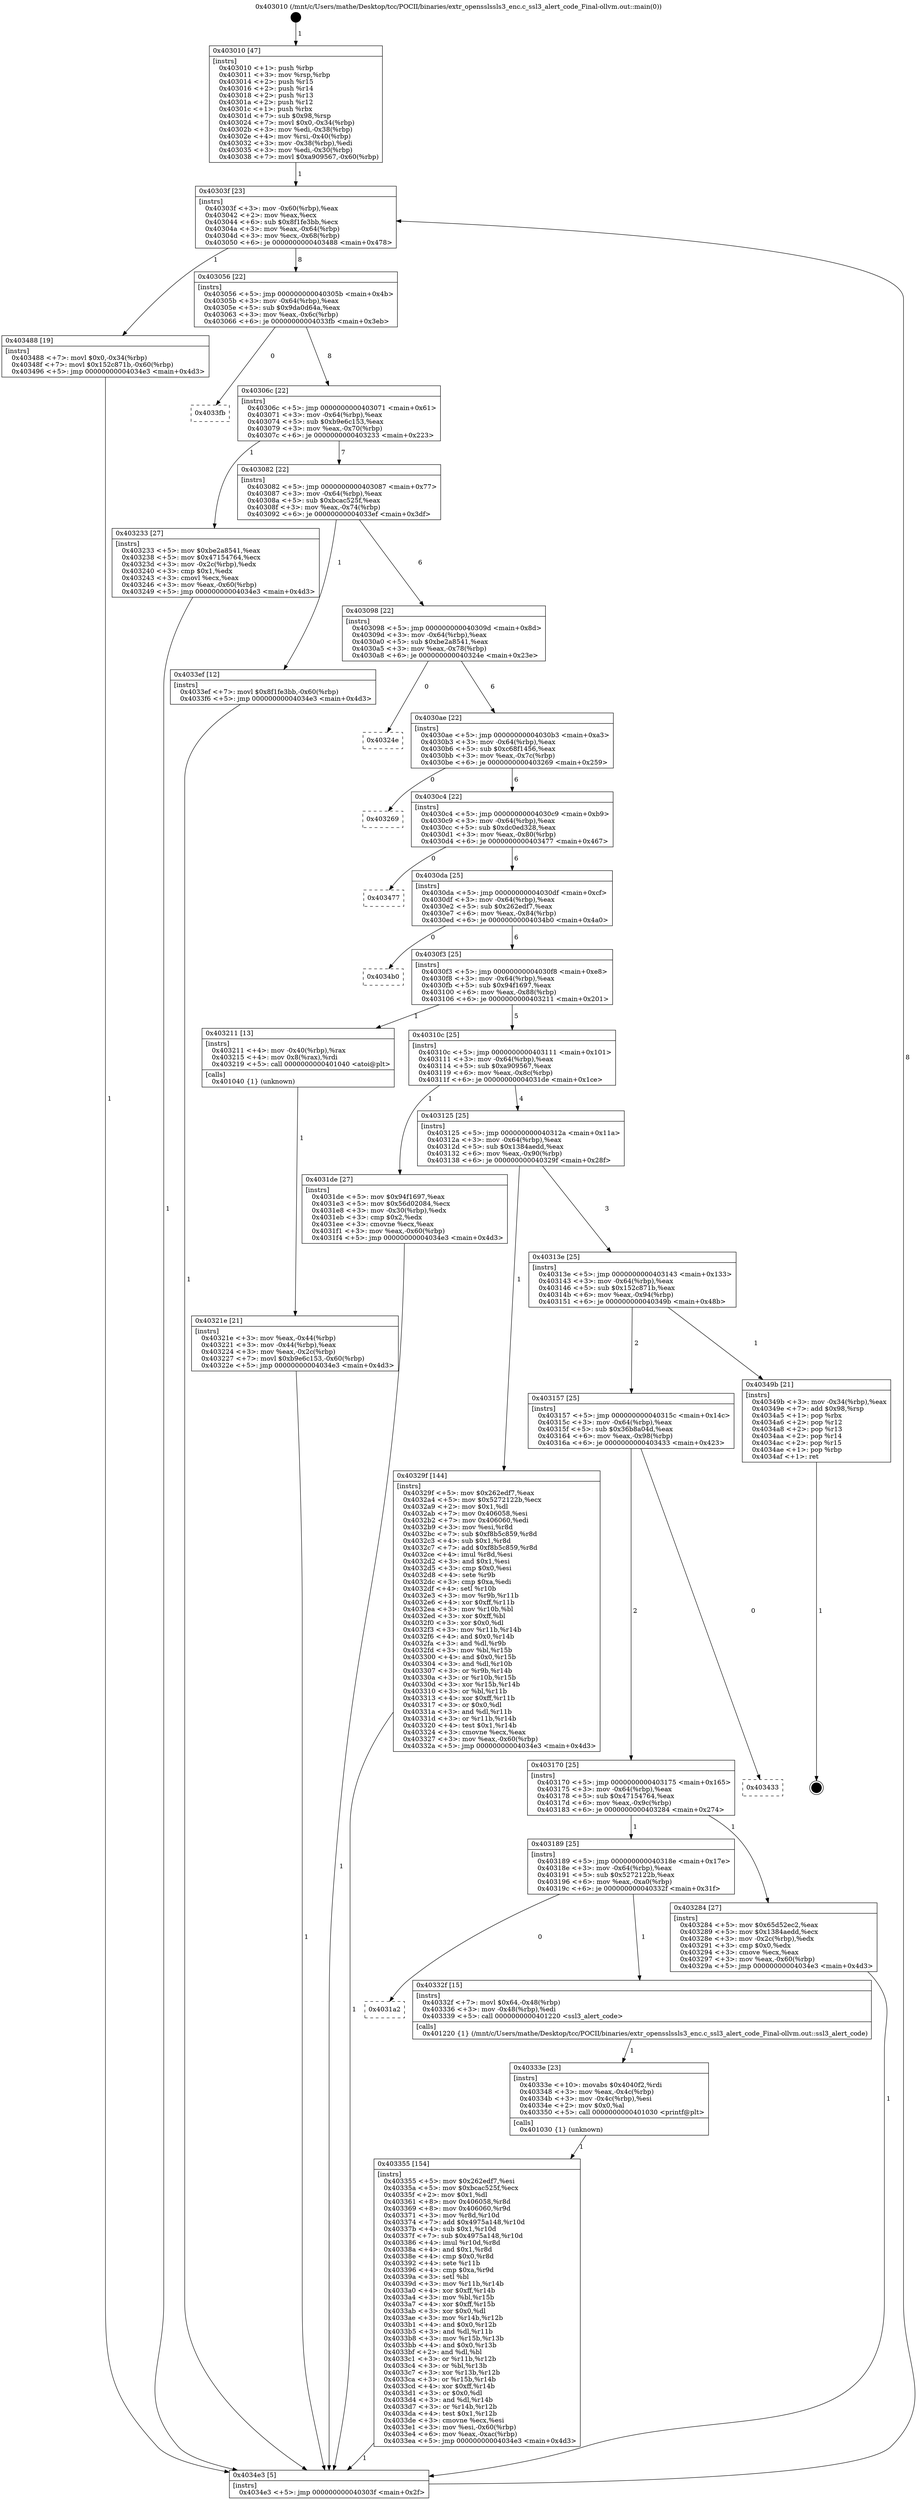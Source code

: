 digraph "0x403010" {
  label = "0x403010 (/mnt/c/Users/mathe/Desktop/tcc/POCII/binaries/extr_opensslssls3_enc.c_ssl3_alert_code_Final-ollvm.out::main(0))"
  labelloc = "t"
  node[shape=record]

  Entry [label="",width=0.3,height=0.3,shape=circle,fillcolor=black,style=filled]
  "0x40303f" [label="{
     0x40303f [23]\l
     | [instrs]\l
     &nbsp;&nbsp;0x40303f \<+3\>: mov -0x60(%rbp),%eax\l
     &nbsp;&nbsp;0x403042 \<+2\>: mov %eax,%ecx\l
     &nbsp;&nbsp;0x403044 \<+6\>: sub $0x8f1fe3bb,%ecx\l
     &nbsp;&nbsp;0x40304a \<+3\>: mov %eax,-0x64(%rbp)\l
     &nbsp;&nbsp;0x40304d \<+3\>: mov %ecx,-0x68(%rbp)\l
     &nbsp;&nbsp;0x403050 \<+6\>: je 0000000000403488 \<main+0x478\>\l
  }"]
  "0x403488" [label="{
     0x403488 [19]\l
     | [instrs]\l
     &nbsp;&nbsp;0x403488 \<+7\>: movl $0x0,-0x34(%rbp)\l
     &nbsp;&nbsp;0x40348f \<+7\>: movl $0x152c871b,-0x60(%rbp)\l
     &nbsp;&nbsp;0x403496 \<+5\>: jmp 00000000004034e3 \<main+0x4d3\>\l
  }"]
  "0x403056" [label="{
     0x403056 [22]\l
     | [instrs]\l
     &nbsp;&nbsp;0x403056 \<+5\>: jmp 000000000040305b \<main+0x4b\>\l
     &nbsp;&nbsp;0x40305b \<+3\>: mov -0x64(%rbp),%eax\l
     &nbsp;&nbsp;0x40305e \<+5\>: sub $0x9da0d64a,%eax\l
     &nbsp;&nbsp;0x403063 \<+3\>: mov %eax,-0x6c(%rbp)\l
     &nbsp;&nbsp;0x403066 \<+6\>: je 00000000004033fb \<main+0x3eb\>\l
  }"]
  Exit [label="",width=0.3,height=0.3,shape=circle,fillcolor=black,style=filled,peripheries=2]
  "0x4033fb" [label="{
     0x4033fb\l
  }", style=dashed]
  "0x40306c" [label="{
     0x40306c [22]\l
     | [instrs]\l
     &nbsp;&nbsp;0x40306c \<+5\>: jmp 0000000000403071 \<main+0x61\>\l
     &nbsp;&nbsp;0x403071 \<+3\>: mov -0x64(%rbp),%eax\l
     &nbsp;&nbsp;0x403074 \<+5\>: sub $0xb9e6c153,%eax\l
     &nbsp;&nbsp;0x403079 \<+3\>: mov %eax,-0x70(%rbp)\l
     &nbsp;&nbsp;0x40307c \<+6\>: je 0000000000403233 \<main+0x223\>\l
  }"]
  "0x403355" [label="{
     0x403355 [154]\l
     | [instrs]\l
     &nbsp;&nbsp;0x403355 \<+5\>: mov $0x262edf7,%esi\l
     &nbsp;&nbsp;0x40335a \<+5\>: mov $0xbcac525f,%ecx\l
     &nbsp;&nbsp;0x40335f \<+2\>: mov $0x1,%dl\l
     &nbsp;&nbsp;0x403361 \<+8\>: mov 0x406058,%r8d\l
     &nbsp;&nbsp;0x403369 \<+8\>: mov 0x406060,%r9d\l
     &nbsp;&nbsp;0x403371 \<+3\>: mov %r8d,%r10d\l
     &nbsp;&nbsp;0x403374 \<+7\>: add $0x4975a148,%r10d\l
     &nbsp;&nbsp;0x40337b \<+4\>: sub $0x1,%r10d\l
     &nbsp;&nbsp;0x40337f \<+7\>: sub $0x4975a148,%r10d\l
     &nbsp;&nbsp;0x403386 \<+4\>: imul %r10d,%r8d\l
     &nbsp;&nbsp;0x40338a \<+4\>: and $0x1,%r8d\l
     &nbsp;&nbsp;0x40338e \<+4\>: cmp $0x0,%r8d\l
     &nbsp;&nbsp;0x403392 \<+4\>: sete %r11b\l
     &nbsp;&nbsp;0x403396 \<+4\>: cmp $0xa,%r9d\l
     &nbsp;&nbsp;0x40339a \<+3\>: setl %bl\l
     &nbsp;&nbsp;0x40339d \<+3\>: mov %r11b,%r14b\l
     &nbsp;&nbsp;0x4033a0 \<+4\>: xor $0xff,%r14b\l
     &nbsp;&nbsp;0x4033a4 \<+3\>: mov %bl,%r15b\l
     &nbsp;&nbsp;0x4033a7 \<+4\>: xor $0xff,%r15b\l
     &nbsp;&nbsp;0x4033ab \<+3\>: xor $0x0,%dl\l
     &nbsp;&nbsp;0x4033ae \<+3\>: mov %r14b,%r12b\l
     &nbsp;&nbsp;0x4033b1 \<+4\>: and $0x0,%r12b\l
     &nbsp;&nbsp;0x4033b5 \<+3\>: and %dl,%r11b\l
     &nbsp;&nbsp;0x4033b8 \<+3\>: mov %r15b,%r13b\l
     &nbsp;&nbsp;0x4033bb \<+4\>: and $0x0,%r13b\l
     &nbsp;&nbsp;0x4033bf \<+2\>: and %dl,%bl\l
     &nbsp;&nbsp;0x4033c1 \<+3\>: or %r11b,%r12b\l
     &nbsp;&nbsp;0x4033c4 \<+3\>: or %bl,%r13b\l
     &nbsp;&nbsp;0x4033c7 \<+3\>: xor %r13b,%r12b\l
     &nbsp;&nbsp;0x4033ca \<+3\>: or %r15b,%r14b\l
     &nbsp;&nbsp;0x4033cd \<+4\>: xor $0xff,%r14b\l
     &nbsp;&nbsp;0x4033d1 \<+3\>: or $0x0,%dl\l
     &nbsp;&nbsp;0x4033d4 \<+3\>: and %dl,%r14b\l
     &nbsp;&nbsp;0x4033d7 \<+3\>: or %r14b,%r12b\l
     &nbsp;&nbsp;0x4033da \<+4\>: test $0x1,%r12b\l
     &nbsp;&nbsp;0x4033de \<+3\>: cmovne %ecx,%esi\l
     &nbsp;&nbsp;0x4033e1 \<+3\>: mov %esi,-0x60(%rbp)\l
     &nbsp;&nbsp;0x4033e4 \<+6\>: mov %eax,-0xac(%rbp)\l
     &nbsp;&nbsp;0x4033ea \<+5\>: jmp 00000000004034e3 \<main+0x4d3\>\l
  }"]
  "0x403233" [label="{
     0x403233 [27]\l
     | [instrs]\l
     &nbsp;&nbsp;0x403233 \<+5\>: mov $0xbe2a8541,%eax\l
     &nbsp;&nbsp;0x403238 \<+5\>: mov $0x47154764,%ecx\l
     &nbsp;&nbsp;0x40323d \<+3\>: mov -0x2c(%rbp),%edx\l
     &nbsp;&nbsp;0x403240 \<+3\>: cmp $0x1,%edx\l
     &nbsp;&nbsp;0x403243 \<+3\>: cmovl %ecx,%eax\l
     &nbsp;&nbsp;0x403246 \<+3\>: mov %eax,-0x60(%rbp)\l
     &nbsp;&nbsp;0x403249 \<+5\>: jmp 00000000004034e3 \<main+0x4d3\>\l
  }"]
  "0x403082" [label="{
     0x403082 [22]\l
     | [instrs]\l
     &nbsp;&nbsp;0x403082 \<+5\>: jmp 0000000000403087 \<main+0x77\>\l
     &nbsp;&nbsp;0x403087 \<+3\>: mov -0x64(%rbp),%eax\l
     &nbsp;&nbsp;0x40308a \<+5\>: sub $0xbcac525f,%eax\l
     &nbsp;&nbsp;0x40308f \<+3\>: mov %eax,-0x74(%rbp)\l
     &nbsp;&nbsp;0x403092 \<+6\>: je 00000000004033ef \<main+0x3df\>\l
  }"]
  "0x40333e" [label="{
     0x40333e [23]\l
     | [instrs]\l
     &nbsp;&nbsp;0x40333e \<+10\>: movabs $0x4040f2,%rdi\l
     &nbsp;&nbsp;0x403348 \<+3\>: mov %eax,-0x4c(%rbp)\l
     &nbsp;&nbsp;0x40334b \<+3\>: mov -0x4c(%rbp),%esi\l
     &nbsp;&nbsp;0x40334e \<+2\>: mov $0x0,%al\l
     &nbsp;&nbsp;0x403350 \<+5\>: call 0000000000401030 \<printf@plt\>\l
     | [calls]\l
     &nbsp;&nbsp;0x401030 \{1\} (unknown)\l
  }"]
  "0x4033ef" [label="{
     0x4033ef [12]\l
     | [instrs]\l
     &nbsp;&nbsp;0x4033ef \<+7\>: movl $0x8f1fe3bb,-0x60(%rbp)\l
     &nbsp;&nbsp;0x4033f6 \<+5\>: jmp 00000000004034e3 \<main+0x4d3\>\l
  }"]
  "0x403098" [label="{
     0x403098 [22]\l
     | [instrs]\l
     &nbsp;&nbsp;0x403098 \<+5\>: jmp 000000000040309d \<main+0x8d\>\l
     &nbsp;&nbsp;0x40309d \<+3\>: mov -0x64(%rbp),%eax\l
     &nbsp;&nbsp;0x4030a0 \<+5\>: sub $0xbe2a8541,%eax\l
     &nbsp;&nbsp;0x4030a5 \<+3\>: mov %eax,-0x78(%rbp)\l
     &nbsp;&nbsp;0x4030a8 \<+6\>: je 000000000040324e \<main+0x23e\>\l
  }"]
  "0x4031a2" [label="{
     0x4031a2\l
  }", style=dashed]
  "0x40324e" [label="{
     0x40324e\l
  }", style=dashed]
  "0x4030ae" [label="{
     0x4030ae [22]\l
     | [instrs]\l
     &nbsp;&nbsp;0x4030ae \<+5\>: jmp 00000000004030b3 \<main+0xa3\>\l
     &nbsp;&nbsp;0x4030b3 \<+3\>: mov -0x64(%rbp),%eax\l
     &nbsp;&nbsp;0x4030b6 \<+5\>: sub $0xc68f1456,%eax\l
     &nbsp;&nbsp;0x4030bb \<+3\>: mov %eax,-0x7c(%rbp)\l
     &nbsp;&nbsp;0x4030be \<+6\>: je 0000000000403269 \<main+0x259\>\l
  }"]
  "0x40332f" [label="{
     0x40332f [15]\l
     | [instrs]\l
     &nbsp;&nbsp;0x40332f \<+7\>: movl $0x64,-0x48(%rbp)\l
     &nbsp;&nbsp;0x403336 \<+3\>: mov -0x48(%rbp),%edi\l
     &nbsp;&nbsp;0x403339 \<+5\>: call 0000000000401220 \<ssl3_alert_code\>\l
     | [calls]\l
     &nbsp;&nbsp;0x401220 \{1\} (/mnt/c/Users/mathe/Desktop/tcc/POCII/binaries/extr_opensslssls3_enc.c_ssl3_alert_code_Final-ollvm.out::ssl3_alert_code)\l
  }"]
  "0x403269" [label="{
     0x403269\l
  }", style=dashed]
  "0x4030c4" [label="{
     0x4030c4 [22]\l
     | [instrs]\l
     &nbsp;&nbsp;0x4030c4 \<+5\>: jmp 00000000004030c9 \<main+0xb9\>\l
     &nbsp;&nbsp;0x4030c9 \<+3\>: mov -0x64(%rbp),%eax\l
     &nbsp;&nbsp;0x4030cc \<+5\>: sub $0xdc0ed328,%eax\l
     &nbsp;&nbsp;0x4030d1 \<+3\>: mov %eax,-0x80(%rbp)\l
     &nbsp;&nbsp;0x4030d4 \<+6\>: je 0000000000403477 \<main+0x467\>\l
  }"]
  "0x403189" [label="{
     0x403189 [25]\l
     | [instrs]\l
     &nbsp;&nbsp;0x403189 \<+5\>: jmp 000000000040318e \<main+0x17e\>\l
     &nbsp;&nbsp;0x40318e \<+3\>: mov -0x64(%rbp),%eax\l
     &nbsp;&nbsp;0x403191 \<+5\>: sub $0x5272122b,%eax\l
     &nbsp;&nbsp;0x403196 \<+6\>: mov %eax,-0xa0(%rbp)\l
     &nbsp;&nbsp;0x40319c \<+6\>: je 000000000040332f \<main+0x31f\>\l
  }"]
  "0x403477" [label="{
     0x403477\l
  }", style=dashed]
  "0x4030da" [label="{
     0x4030da [25]\l
     | [instrs]\l
     &nbsp;&nbsp;0x4030da \<+5\>: jmp 00000000004030df \<main+0xcf\>\l
     &nbsp;&nbsp;0x4030df \<+3\>: mov -0x64(%rbp),%eax\l
     &nbsp;&nbsp;0x4030e2 \<+5\>: sub $0x262edf7,%eax\l
     &nbsp;&nbsp;0x4030e7 \<+6\>: mov %eax,-0x84(%rbp)\l
     &nbsp;&nbsp;0x4030ed \<+6\>: je 00000000004034b0 \<main+0x4a0\>\l
  }"]
  "0x403284" [label="{
     0x403284 [27]\l
     | [instrs]\l
     &nbsp;&nbsp;0x403284 \<+5\>: mov $0x65d52ec2,%eax\l
     &nbsp;&nbsp;0x403289 \<+5\>: mov $0x1384aedd,%ecx\l
     &nbsp;&nbsp;0x40328e \<+3\>: mov -0x2c(%rbp),%edx\l
     &nbsp;&nbsp;0x403291 \<+3\>: cmp $0x0,%edx\l
     &nbsp;&nbsp;0x403294 \<+3\>: cmove %ecx,%eax\l
     &nbsp;&nbsp;0x403297 \<+3\>: mov %eax,-0x60(%rbp)\l
     &nbsp;&nbsp;0x40329a \<+5\>: jmp 00000000004034e3 \<main+0x4d3\>\l
  }"]
  "0x4034b0" [label="{
     0x4034b0\l
  }", style=dashed]
  "0x4030f3" [label="{
     0x4030f3 [25]\l
     | [instrs]\l
     &nbsp;&nbsp;0x4030f3 \<+5\>: jmp 00000000004030f8 \<main+0xe8\>\l
     &nbsp;&nbsp;0x4030f8 \<+3\>: mov -0x64(%rbp),%eax\l
     &nbsp;&nbsp;0x4030fb \<+5\>: sub $0x94f1697,%eax\l
     &nbsp;&nbsp;0x403100 \<+6\>: mov %eax,-0x88(%rbp)\l
     &nbsp;&nbsp;0x403106 \<+6\>: je 0000000000403211 \<main+0x201\>\l
  }"]
  "0x403170" [label="{
     0x403170 [25]\l
     | [instrs]\l
     &nbsp;&nbsp;0x403170 \<+5\>: jmp 0000000000403175 \<main+0x165\>\l
     &nbsp;&nbsp;0x403175 \<+3\>: mov -0x64(%rbp),%eax\l
     &nbsp;&nbsp;0x403178 \<+5\>: sub $0x47154764,%eax\l
     &nbsp;&nbsp;0x40317d \<+6\>: mov %eax,-0x9c(%rbp)\l
     &nbsp;&nbsp;0x403183 \<+6\>: je 0000000000403284 \<main+0x274\>\l
  }"]
  "0x403211" [label="{
     0x403211 [13]\l
     | [instrs]\l
     &nbsp;&nbsp;0x403211 \<+4\>: mov -0x40(%rbp),%rax\l
     &nbsp;&nbsp;0x403215 \<+4\>: mov 0x8(%rax),%rdi\l
     &nbsp;&nbsp;0x403219 \<+5\>: call 0000000000401040 \<atoi@plt\>\l
     | [calls]\l
     &nbsp;&nbsp;0x401040 \{1\} (unknown)\l
  }"]
  "0x40310c" [label="{
     0x40310c [25]\l
     | [instrs]\l
     &nbsp;&nbsp;0x40310c \<+5\>: jmp 0000000000403111 \<main+0x101\>\l
     &nbsp;&nbsp;0x403111 \<+3\>: mov -0x64(%rbp),%eax\l
     &nbsp;&nbsp;0x403114 \<+5\>: sub $0xa909567,%eax\l
     &nbsp;&nbsp;0x403119 \<+6\>: mov %eax,-0x8c(%rbp)\l
     &nbsp;&nbsp;0x40311f \<+6\>: je 00000000004031de \<main+0x1ce\>\l
  }"]
  "0x403433" [label="{
     0x403433\l
  }", style=dashed]
  "0x4031de" [label="{
     0x4031de [27]\l
     | [instrs]\l
     &nbsp;&nbsp;0x4031de \<+5\>: mov $0x94f1697,%eax\l
     &nbsp;&nbsp;0x4031e3 \<+5\>: mov $0x56d02084,%ecx\l
     &nbsp;&nbsp;0x4031e8 \<+3\>: mov -0x30(%rbp),%edx\l
     &nbsp;&nbsp;0x4031eb \<+3\>: cmp $0x2,%edx\l
     &nbsp;&nbsp;0x4031ee \<+3\>: cmovne %ecx,%eax\l
     &nbsp;&nbsp;0x4031f1 \<+3\>: mov %eax,-0x60(%rbp)\l
     &nbsp;&nbsp;0x4031f4 \<+5\>: jmp 00000000004034e3 \<main+0x4d3\>\l
  }"]
  "0x403125" [label="{
     0x403125 [25]\l
     | [instrs]\l
     &nbsp;&nbsp;0x403125 \<+5\>: jmp 000000000040312a \<main+0x11a\>\l
     &nbsp;&nbsp;0x40312a \<+3\>: mov -0x64(%rbp),%eax\l
     &nbsp;&nbsp;0x40312d \<+5\>: sub $0x1384aedd,%eax\l
     &nbsp;&nbsp;0x403132 \<+6\>: mov %eax,-0x90(%rbp)\l
     &nbsp;&nbsp;0x403138 \<+6\>: je 000000000040329f \<main+0x28f\>\l
  }"]
  "0x4034e3" [label="{
     0x4034e3 [5]\l
     | [instrs]\l
     &nbsp;&nbsp;0x4034e3 \<+5\>: jmp 000000000040303f \<main+0x2f\>\l
  }"]
  "0x403010" [label="{
     0x403010 [47]\l
     | [instrs]\l
     &nbsp;&nbsp;0x403010 \<+1\>: push %rbp\l
     &nbsp;&nbsp;0x403011 \<+3\>: mov %rsp,%rbp\l
     &nbsp;&nbsp;0x403014 \<+2\>: push %r15\l
     &nbsp;&nbsp;0x403016 \<+2\>: push %r14\l
     &nbsp;&nbsp;0x403018 \<+2\>: push %r13\l
     &nbsp;&nbsp;0x40301a \<+2\>: push %r12\l
     &nbsp;&nbsp;0x40301c \<+1\>: push %rbx\l
     &nbsp;&nbsp;0x40301d \<+7\>: sub $0x98,%rsp\l
     &nbsp;&nbsp;0x403024 \<+7\>: movl $0x0,-0x34(%rbp)\l
     &nbsp;&nbsp;0x40302b \<+3\>: mov %edi,-0x38(%rbp)\l
     &nbsp;&nbsp;0x40302e \<+4\>: mov %rsi,-0x40(%rbp)\l
     &nbsp;&nbsp;0x403032 \<+3\>: mov -0x38(%rbp),%edi\l
     &nbsp;&nbsp;0x403035 \<+3\>: mov %edi,-0x30(%rbp)\l
     &nbsp;&nbsp;0x403038 \<+7\>: movl $0xa909567,-0x60(%rbp)\l
  }"]
  "0x40321e" [label="{
     0x40321e [21]\l
     | [instrs]\l
     &nbsp;&nbsp;0x40321e \<+3\>: mov %eax,-0x44(%rbp)\l
     &nbsp;&nbsp;0x403221 \<+3\>: mov -0x44(%rbp),%eax\l
     &nbsp;&nbsp;0x403224 \<+3\>: mov %eax,-0x2c(%rbp)\l
     &nbsp;&nbsp;0x403227 \<+7\>: movl $0xb9e6c153,-0x60(%rbp)\l
     &nbsp;&nbsp;0x40322e \<+5\>: jmp 00000000004034e3 \<main+0x4d3\>\l
  }"]
  "0x403157" [label="{
     0x403157 [25]\l
     | [instrs]\l
     &nbsp;&nbsp;0x403157 \<+5\>: jmp 000000000040315c \<main+0x14c\>\l
     &nbsp;&nbsp;0x40315c \<+3\>: mov -0x64(%rbp),%eax\l
     &nbsp;&nbsp;0x40315f \<+5\>: sub $0x36b8a04d,%eax\l
     &nbsp;&nbsp;0x403164 \<+6\>: mov %eax,-0x98(%rbp)\l
     &nbsp;&nbsp;0x40316a \<+6\>: je 0000000000403433 \<main+0x423\>\l
  }"]
  "0x40329f" [label="{
     0x40329f [144]\l
     | [instrs]\l
     &nbsp;&nbsp;0x40329f \<+5\>: mov $0x262edf7,%eax\l
     &nbsp;&nbsp;0x4032a4 \<+5\>: mov $0x5272122b,%ecx\l
     &nbsp;&nbsp;0x4032a9 \<+2\>: mov $0x1,%dl\l
     &nbsp;&nbsp;0x4032ab \<+7\>: mov 0x406058,%esi\l
     &nbsp;&nbsp;0x4032b2 \<+7\>: mov 0x406060,%edi\l
     &nbsp;&nbsp;0x4032b9 \<+3\>: mov %esi,%r8d\l
     &nbsp;&nbsp;0x4032bc \<+7\>: sub $0xf8b5c859,%r8d\l
     &nbsp;&nbsp;0x4032c3 \<+4\>: sub $0x1,%r8d\l
     &nbsp;&nbsp;0x4032c7 \<+7\>: add $0xf8b5c859,%r8d\l
     &nbsp;&nbsp;0x4032ce \<+4\>: imul %r8d,%esi\l
     &nbsp;&nbsp;0x4032d2 \<+3\>: and $0x1,%esi\l
     &nbsp;&nbsp;0x4032d5 \<+3\>: cmp $0x0,%esi\l
     &nbsp;&nbsp;0x4032d8 \<+4\>: sete %r9b\l
     &nbsp;&nbsp;0x4032dc \<+3\>: cmp $0xa,%edi\l
     &nbsp;&nbsp;0x4032df \<+4\>: setl %r10b\l
     &nbsp;&nbsp;0x4032e3 \<+3\>: mov %r9b,%r11b\l
     &nbsp;&nbsp;0x4032e6 \<+4\>: xor $0xff,%r11b\l
     &nbsp;&nbsp;0x4032ea \<+3\>: mov %r10b,%bl\l
     &nbsp;&nbsp;0x4032ed \<+3\>: xor $0xff,%bl\l
     &nbsp;&nbsp;0x4032f0 \<+3\>: xor $0x0,%dl\l
     &nbsp;&nbsp;0x4032f3 \<+3\>: mov %r11b,%r14b\l
     &nbsp;&nbsp;0x4032f6 \<+4\>: and $0x0,%r14b\l
     &nbsp;&nbsp;0x4032fa \<+3\>: and %dl,%r9b\l
     &nbsp;&nbsp;0x4032fd \<+3\>: mov %bl,%r15b\l
     &nbsp;&nbsp;0x403300 \<+4\>: and $0x0,%r15b\l
     &nbsp;&nbsp;0x403304 \<+3\>: and %dl,%r10b\l
     &nbsp;&nbsp;0x403307 \<+3\>: or %r9b,%r14b\l
     &nbsp;&nbsp;0x40330a \<+3\>: or %r10b,%r15b\l
     &nbsp;&nbsp;0x40330d \<+3\>: xor %r15b,%r14b\l
     &nbsp;&nbsp;0x403310 \<+3\>: or %bl,%r11b\l
     &nbsp;&nbsp;0x403313 \<+4\>: xor $0xff,%r11b\l
     &nbsp;&nbsp;0x403317 \<+3\>: or $0x0,%dl\l
     &nbsp;&nbsp;0x40331a \<+3\>: and %dl,%r11b\l
     &nbsp;&nbsp;0x40331d \<+3\>: or %r11b,%r14b\l
     &nbsp;&nbsp;0x403320 \<+4\>: test $0x1,%r14b\l
     &nbsp;&nbsp;0x403324 \<+3\>: cmovne %ecx,%eax\l
     &nbsp;&nbsp;0x403327 \<+3\>: mov %eax,-0x60(%rbp)\l
     &nbsp;&nbsp;0x40332a \<+5\>: jmp 00000000004034e3 \<main+0x4d3\>\l
  }"]
  "0x40313e" [label="{
     0x40313e [25]\l
     | [instrs]\l
     &nbsp;&nbsp;0x40313e \<+5\>: jmp 0000000000403143 \<main+0x133\>\l
     &nbsp;&nbsp;0x403143 \<+3\>: mov -0x64(%rbp),%eax\l
     &nbsp;&nbsp;0x403146 \<+5\>: sub $0x152c871b,%eax\l
     &nbsp;&nbsp;0x40314b \<+6\>: mov %eax,-0x94(%rbp)\l
     &nbsp;&nbsp;0x403151 \<+6\>: je 000000000040349b \<main+0x48b\>\l
  }"]
  "0x40349b" [label="{
     0x40349b [21]\l
     | [instrs]\l
     &nbsp;&nbsp;0x40349b \<+3\>: mov -0x34(%rbp),%eax\l
     &nbsp;&nbsp;0x40349e \<+7\>: add $0x98,%rsp\l
     &nbsp;&nbsp;0x4034a5 \<+1\>: pop %rbx\l
     &nbsp;&nbsp;0x4034a6 \<+2\>: pop %r12\l
     &nbsp;&nbsp;0x4034a8 \<+2\>: pop %r13\l
     &nbsp;&nbsp;0x4034aa \<+2\>: pop %r14\l
     &nbsp;&nbsp;0x4034ac \<+2\>: pop %r15\l
     &nbsp;&nbsp;0x4034ae \<+1\>: pop %rbp\l
     &nbsp;&nbsp;0x4034af \<+1\>: ret\l
  }"]
  Entry -> "0x403010" [label=" 1"]
  "0x40303f" -> "0x403488" [label=" 1"]
  "0x40303f" -> "0x403056" [label=" 8"]
  "0x40349b" -> Exit [label=" 1"]
  "0x403056" -> "0x4033fb" [label=" 0"]
  "0x403056" -> "0x40306c" [label=" 8"]
  "0x403488" -> "0x4034e3" [label=" 1"]
  "0x40306c" -> "0x403233" [label=" 1"]
  "0x40306c" -> "0x403082" [label=" 7"]
  "0x4033ef" -> "0x4034e3" [label=" 1"]
  "0x403082" -> "0x4033ef" [label=" 1"]
  "0x403082" -> "0x403098" [label=" 6"]
  "0x403355" -> "0x4034e3" [label=" 1"]
  "0x403098" -> "0x40324e" [label=" 0"]
  "0x403098" -> "0x4030ae" [label=" 6"]
  "0x40333e" -> "0x403355" [label=" 1"]
  "0x4030ae" -> "0x403269" [label=" 0"]
  "0x4030ae" -> "0x4030c4" [label=" 6"]
  "0x40332f" -> "0x40333e" [label=" 1"]
  "0x4030c4" -> "0x403477" [label=" 0"]
  "0x4030c4" -> "0x4030da" [label=" 6"]
  "0x403189" -> "0x40332f" [label=" 1"]
  "0x4030da" -> "0x4034b0" [label=" 0"]
  "0x4030da" -> "0x4030f3" [label=" 6"]
  "0x403189" -> "0x4031a2" [label=" 0"]
  "0x4030f3" -> "0x403211" [label=" 1"]
  "0x4030f3" -> "0x40310c" [label=" 5"]
  "0x403284" -> "0x4034e3" [label=" 1"]
  "0x40310c" -> "0x4031de" [label=" 1"]
  "0x40310c" -> "0x403125" [label=" 4"]
  "0x4031de" -> "0x4034e3" [label=" 1"]
  "0x403010" -> "0x40303f" [label=" 1"]
  "0x4034e3" -> "0x40303f" [label=" 8"]
  "0x403211" -> "0x40321e" [label=" 1"]
  "0x40321e" -> "0x4034e3" [label=" 1"]
  "0x403233" -> "0x4034e3" [label=" 1"]
  "0x403170" -> "0x403189" [label=" 1"]
  "0x403125" -> "0x40329f" [label=" 1"]
  "0x403125" -> "0x40313e" [label=" 3"]
  "0x40329f" -> "0x4034e3" [label=" 1"]
  "0x40313e" -> "0x40349b" [label=" 1"]
  "0x40313e" -> "0x403157" [label=" 2"]
  "0x403170" -> "0x403284" [label=" 1"]
  "0x403157" -> "0x403433" [label=" 0"]
  "0x403157" -> "0x403170" [label=" 2"]
}

